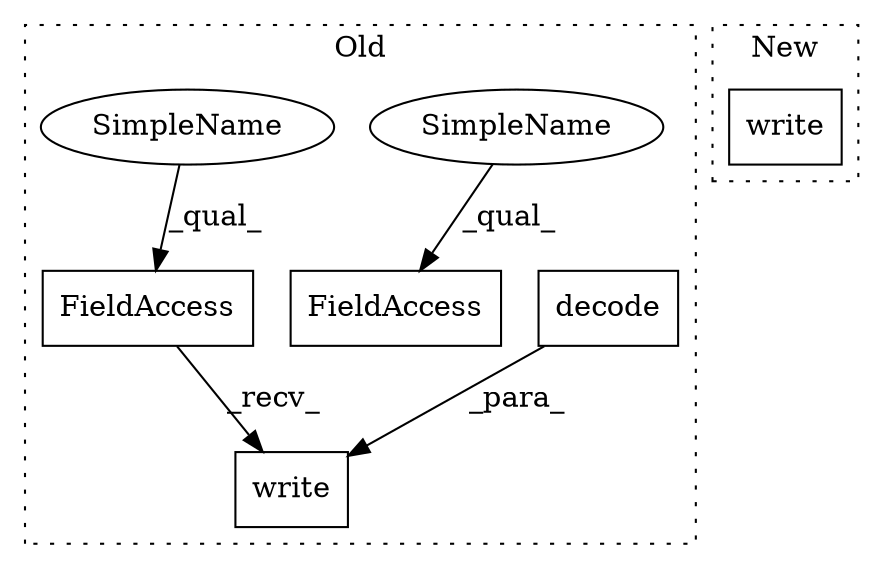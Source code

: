 digraph G {
subgraph cluster0 {
1 [label="decode" a="32" s="1393,1407" l="7,1" shape="box"];
3 [label="write" a="32" s="1466,1492" l="6,1" shape="box"];
4 [label="FieldAccess" a="22" s="1455" l="10" shape="box"];
5 [label="FieldAccess" a="22" s="1362" l="9" shape="box"];
6 [label="SimpleName" a="42" s="1362" l="3" shape="ellipse"];
7 [label="SimpleName" a="42" s="1455" l="3" shape="ellipse"];
label = "Old";
style="dotted";
}
subgraph cluster1 {
2 [label="write" a="32" s="1469,1497" l="6,1" shape="box"];
label = "New";
style="dotted";
}
1 -> 3 [label="_para_"];
4 -> 3 [label="_recv_"];
6 -> 5 [label="_qual_"];
7 -> 4 [label="_qual_"];
}
